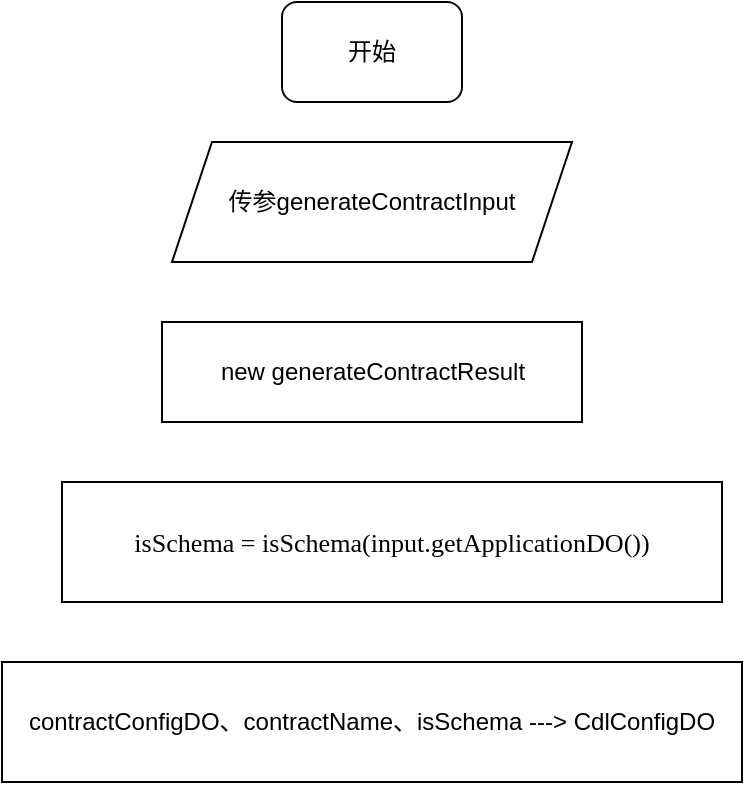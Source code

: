 <mxfile version="14.8.5" type="github">
  <diagram id="ZD7InYH2soBRNX1pvBe3" name="Page-1">
    <mxGraphModel dx="2125" dy="834" grid="1" gridSize="10" guides="1" tooltips="1" connect="1" arrows="1" fold="1" page="1" pageScale="1" pageWidth="827" pageHeight="1169" math="0" shadow="0">
      <root>
        <mxCell id="0" />
        <mxCell id="1" parent="0" />
        <mxCell id="D16KxUyxkKYgGgTmL76M-1" value="开始" style="rounded=1;whiteSpace=wrap;html=1;" vertex="1" parent="1">
          <mxGeometry x="130" y="70" width="90" height="50" as="geometry" />
        </mxCell>
        <mxCell id="D16KxUyxkKYgGgTmL76M-2" value="&lt;article class=&quot;4ever-article&quot;&gt;&lt;p style=&quot;text-align: left ; margin-left: 0px&quot;&gt;传参generateContractInput&lt;/p&gt;&lt;/article&gt;" style="shape=parallelogram;perimeter=parallelogramPerimeter;whiteSpace=wrap;html=1;fixedSize=1;" vertex="1" parent="1">
          <mxGeometry x="75" y="140" width="200" height="60" as="geometry" />
        </mxCell>
        <mxCell id="D16KxUyxkKYgGgTmL76M-3" value="&lt;article class=&quot;4ever-article&quot;&gt;&lt;p style=&quot;text-align: left ; text-indent: 0 ; margin-left: 0&quot;&gt;&lt;span&gt;new generateContractResult&lt;/span&gt;&lt;/p&gt;&lt;/article&gt;" style="html=1;" vertex="1" parent="1">
          <mxGeometry x="70" y="230" width="210" height="50" as="geometry" />
        </mxCell>
        <mxCell id="D16KxUyxkKYgGgTmL76M-4" value="&lt;article class=&quot;4ever-article&quot;&gt;&lt;p style=&quot;text-align: left ; text-indent: 0 ; margin-left: 0&quot;&gt;&lt;span&gt;contractConfigDO、contractName、isSchema ---&amp;gt; CdlConfigDO&lt;/span&gt;&lt;/p&gt;&lt;/article&gt;" style="rounded=0;whiteSpace=wrap;html=1;" vertex="1" parent="1">
          <mxGeometry x="-10" y="400" width="370" height="60" as="geometry" />
        </mxCell>
        <mxCell id="D16KxUyxkKYgGgTmL76M-5" value="&lt;pre style=&quot;font-family: &amp;#34;jetbrains mono&amp;#34; ; font-size: 9.8pt&quot;&gt;&lt;span style=&quot;background-color: rgb(255 , 255 , 255)&quot;&gt;isSchema = isSchema(input.getApplicationDO())&lt;/span&gt;&lt;/pre&gt;" style="rounded=0;whiteSpace=wrap;html=1;" vertex="1" parent="1">
          <mxGeometry x="20" y="310" width="330" height="60" as="geometry" />
        </mxCell>
      </root>
    </mxGraphModel>
  </diagram>
</mxfile>
